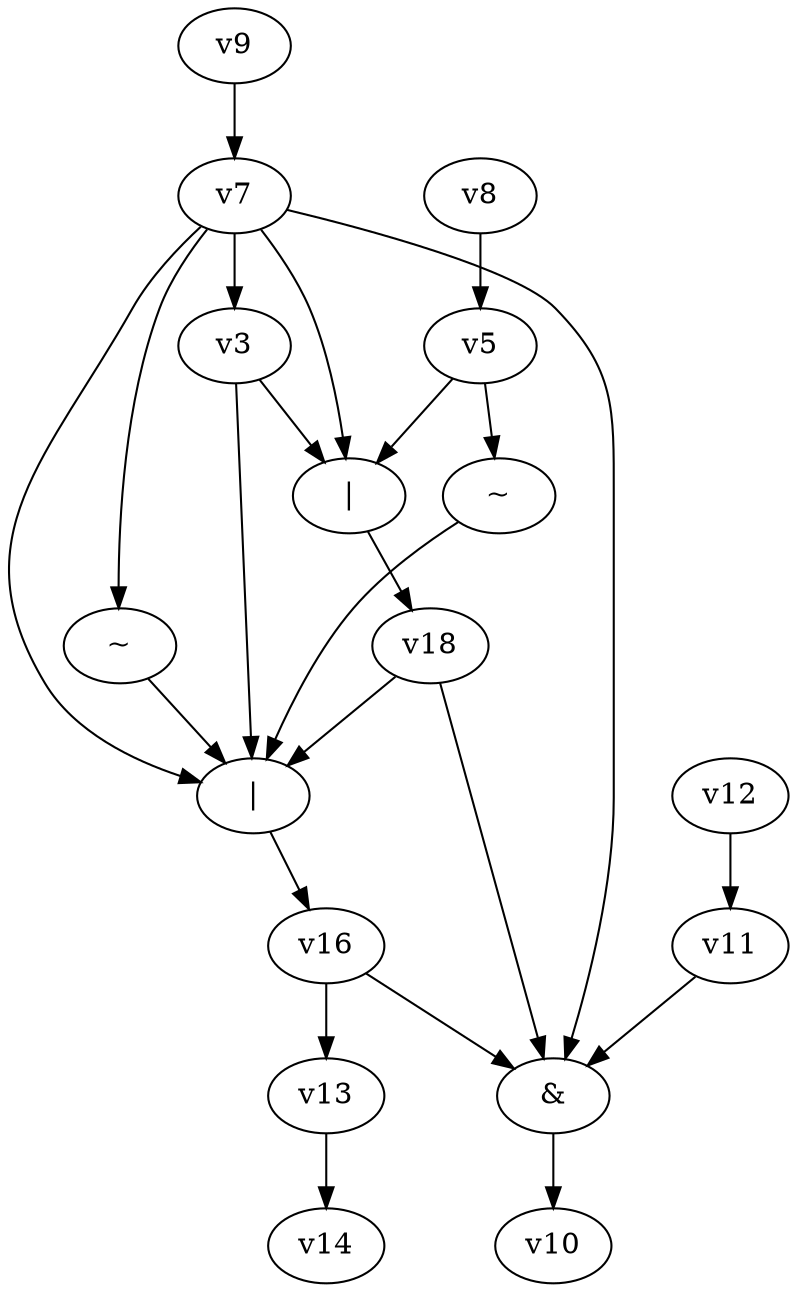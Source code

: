 digraph G { 
v0 [label="&"]; 
v4 [label="~"]; 
v6 [label="~"]; 
v15 [label="|"]; 
v17 [label="|"]; 
v0 -> v10;
v3 -> v15 -> v16;
v3 -> v17 -> v18;
v4 -> v15;
v5 -> v4;
v5 -> v17;
v6 -> v15;
v7 -> v0;
v7 -> v3;
v7 -> v6;
v7 -> v15;
v7 -> v17;
v8 -> v5;
v9 -> v7;
v11 -> v0;
v12 -> v11;
v13 -> v14;
v16 -> v0;
v16 -> v13;
v18 -> v0;
v18 -> v15;
}